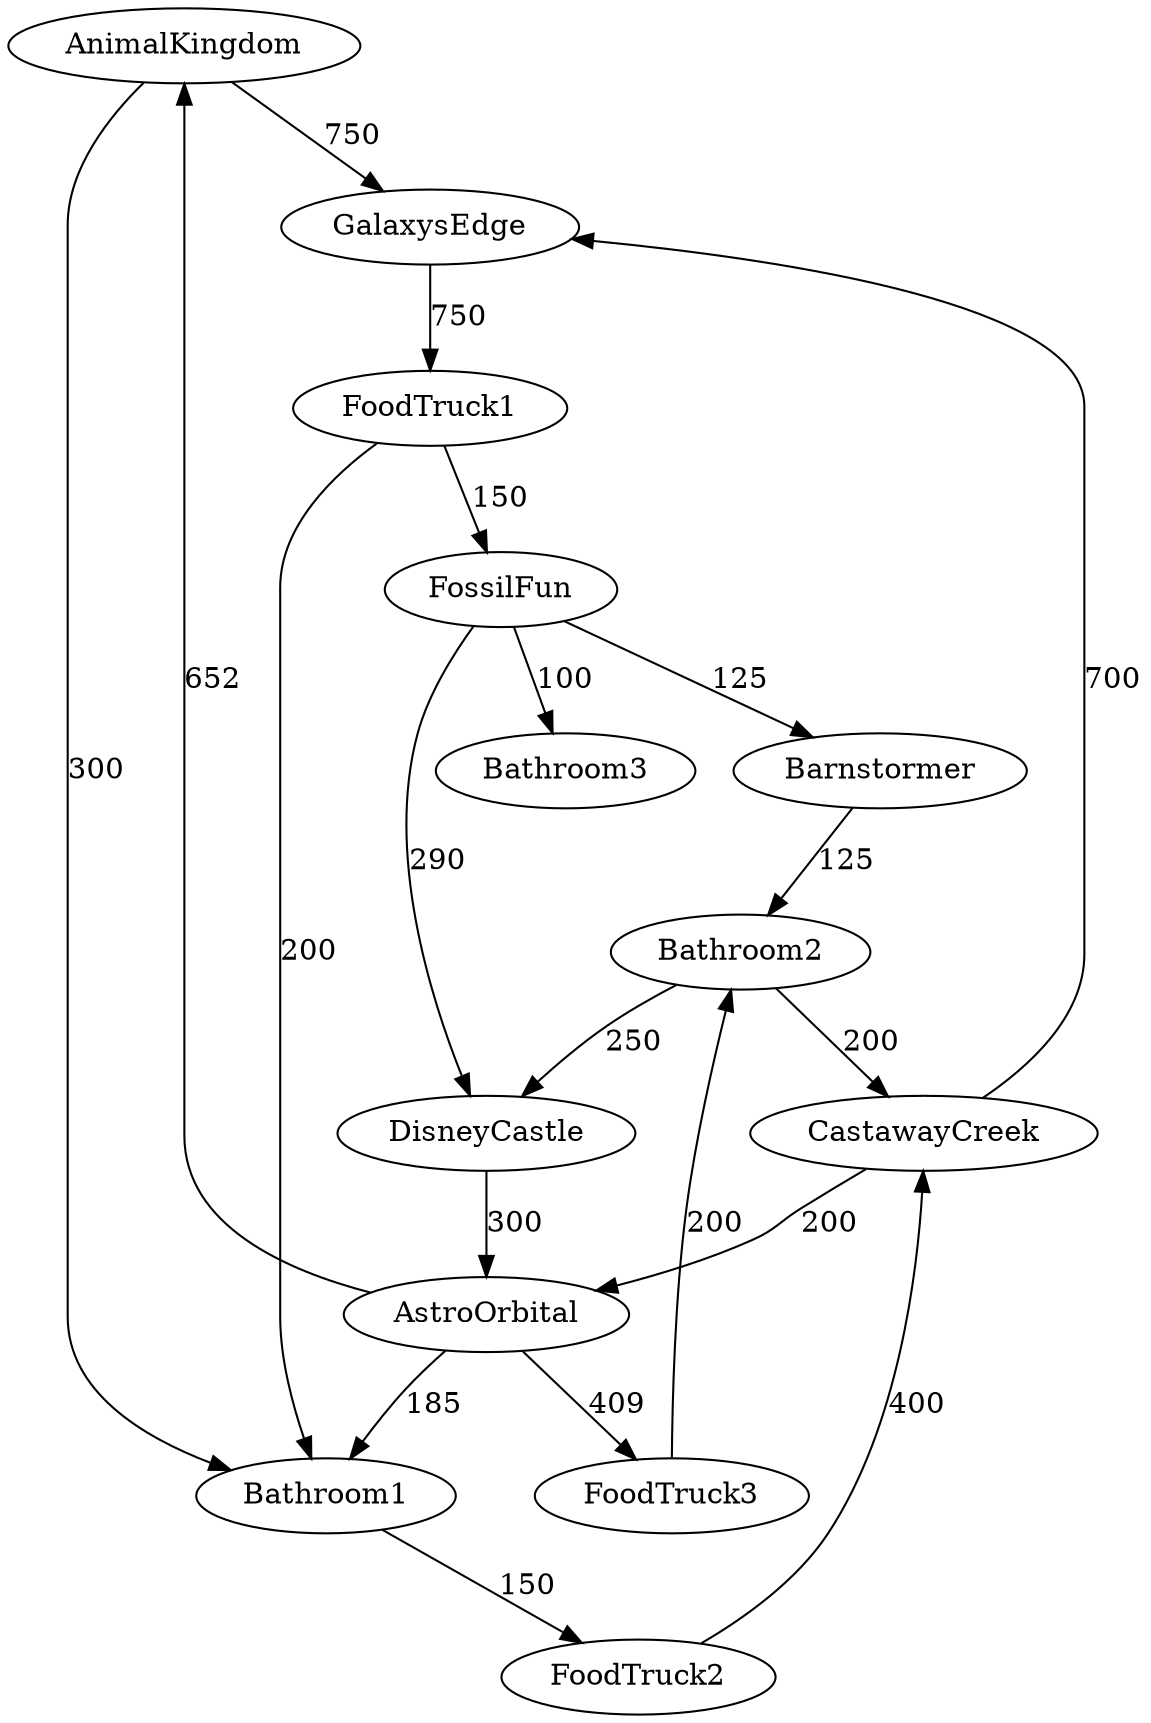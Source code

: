 digraph AttractionData {
    AnimalKingdom [comment="Ride"];
    GalaxysEdge [comment="Ride"];
    AstroOrbital [comment="Ride"];
    Barnstormer [comment="Ride"];
    CastawayCreek [comment="Ride"];
    DisneyCastle [comment="Ride"];
    FossilFun [comment="Ride"];
    Bathroom1 [comment="Bathroom"];
    Bathroom2 [comment="Bathroom"];
    Bathroom3 [comment="Bathroom"];
    FoodTruck1 [comment="Food"];
    FoodTruck2 [comment="Food"];
    FoodTruck3 [comment="Food"];
    AnimalKingdom -> Bathroom1 [label=300];
    AnimalKingdom -> GalaxysEdge [label=750];
    GalaxysEdge -> FoodTruck1 [label=750];
    FoodTruck1 -> Bathroom1 [label=200];
    AstroOrbital -> Bathroom1 [label=185];
    AstroOrbital -> AnimalKingdom [label=652];
    FoodTruck1 -> FossilFun [label=150];
    FossilFun -> Barnstormer [label=125];
    Barnstormer -> Bathroom2 [label=125];
    Bathroom2 -> CastawayCreek [label=200];
    CastawayCreek -> AstroOrbital [label=200];
    Bathroom1 -> FoodTruck2 [label=150];
    FoodTruck2 -> CastawayCreek [label=400];
    CastawayCreek -> GalaxysEdge [label=700];
    FossilFun -> DisneyCastle [label=290];
    FossilFun -> Bathroom3 [label=100];
    DisneyCastle -> AstroOrbital [label=300];
    Bathroom2 -> DisneyCastle [label=250];
    AstroOrbital -> FoodTruck3 [label=409];
    FoodTruck3 -> Bathroom2 [label=200];
}

